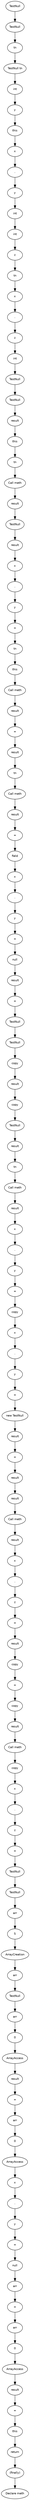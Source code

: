 digraph meth {
  129 [
    label = "=",
    fontname = Helvetica,
    fontsize = 10
  ];
  127 [
    label = 5,
    fontname = Helvetica,
    fontsize = 10
  ];
  123 [
    label = ArrayCreation,
    fontname = Helvetica,
    fontsize = 10
  ];
  122 [
    label = arr,
    fontname = Helvetica,
    fontsize = 10
  ];
  121 [
    label = arr,
    fontname = Helvetica,
    fontsize = 10
  ];
  120 [
    label = TestNull,
    fontname = Helvetica,
    fontsize = 10
  ];
  58 [
    label = x,
    fontname = Helvetica,
    fontsize = 10
  ];
  57 [
    label = field,
    fontname = Helvetica,
    fontsize = 10
  ];
  56 [
    label = ".",
    fontname = Helvetica,
    fontsize = 10
  ];
  55 [
    label = y,
    fontname = Helvetica,
    fontsize = 10
  ];
  54 [
    label = "=",
    fontname = Helvetica,
    fontsize = 10
  ];
  52 [
    label = tn,
    fontname = Helvetica,
    fontsize = 10
  ];
  50 [
    label = result,
    fontname = Helvetica,
    fontsize = 10
  ];
  119 [
    label = TestNull,
    fontname = Helvetica,
    fontsize = 10
  ];
  118 [
    label = TestNull,
    fontname = Helvetica,
    fontsize = 10
  ];
  117 [
    label = x,
    fontname = Helvetica,
    fontsize = 10
  ];
  116 [
    label = copy,
    fontname = Helvetica,
    fontsize = 10
  ];
  115 [
    label = ".",
    fontname = Helvetica,
    fontsize = 10
  ];
  114 [
    label = z,
    fontname = Helvetica,
    fontsize = 10
  ];
  113 [
    label = "=",
    fontname = Helvetica,
    fontsize = 10
  ];
  111 [
    label = result,
    fontname = Helvetica,
    fontsize = 10
  ];
  49 [
    label = "Call meth",
    fontname = Helvetica,
    fontsize = 10
  ];
  48 [
    label = result,
    fontname = Helvetica,
    fontsize = 10
  ];
  47 [
    label = "=",
    fontname = Helvetica,
    fontsize = 10
  ];
  45 [
    label = this,
    fontname = Helvetica,
    fontsize = 10
  ];
  43 [
    label = tn,
    fontname = Helvetica,
    fontsize = 10
  ];
  42 [
    label = "Call meth",
    fontname = Helvetica,
    fontsize = 10
  ];
  41 [
    label = result,
    fontname = Helvetica,
    fontsize = 10
  ];
  40 [
    label = "=",
    fontname = Helvetica,
    fontsize = 10
  ];
  109 [
    label = copy,
    fontname = Helvetica,
    fontsize = 10
  ];
  108 [
    label = "Call meth",
    fontname = Helvetica,
    fontsize = 10
  ];
  106 [
    label = result,
    fontname = Helvetica,
    fontsize = 10
  ];
  105 [
    label = copy,
    fontname = Helvetica,
    fontsize = 10
  ];
  104 [
    label = "=",
    fontname = Helvetica,
    fontsize = 10
  ];
  102 [
    label = x,
    fontname = Helvetica,
    fontsize = 10
  ];
  101 [
    label = result,
    fontname = Helvetica,
    fontsize = 10
  ];
  100 [
    label = ".",
    fontname = Helvetica,
    fontsize = 10
  ];
  38 [
    label = x,
    fontname = Helvetica,
    fontsize = 10
  ];
  37 [
    label = result,
    fontname = Helvetica,
    fontsize = 10
  ];
  36 [
    label = ".",
    fontname = Helvetica,
    fontsize = 10
  ];
  35 [
    label = y,
    fontname = Helvetica,
    fontsize = 10
  ];
  99 [
    label = z,
    fontname = Helvetica,
    fontsize = 10
  ];
  34 [
    label = "=",
    fontname = Helvetica,
    fontsize = 10
  ];
  98 [
    label = "=",
    fontname = Helvetica,
    fontsize = 10
  ];
  32 [
    label = tn,
    fontname = Helvetica,
    fontsize = 10
  ];
  96 [
    label = result,
    fontname = Helvetica,
    fontsize = 10
  ];
  30 [
    label = this,
    fontname = Helvetica,
    fontsize = 10
  ];
  94 [
    label = result,
    fontname = Helvetica,
    fontsize = 10
  ];
  93 [
    label = "Call meth",
    fontname = Helvetica,
    fontsize = 10
  ];
  29 [
    label = "Call meth",
    fontname = Helvetica,
    fontsize = 10
  ];
  153 [
    label = this,
    fontname = Helvetica,
    fontsize = 10
  ];
  28 [
    label = result,
    fontname = Helvetica,
    fontsize = 10
  ];
  152 [
    label = return,
    fontname = Helvetica,
    fontsize = 10
  ];
  27 [
    label = result,
    fontname = Helvetica,
    fontsize = 10
  ];
  151 [
    label = 0,
    fontname = Helvetica,
    fontsize = 10
  ];
  26 [
    label = TestNull,
    fontname = Helvetica,
    fontsize = 10
  ];
  150 [
    label = arr,
    fontname = Helvetica,
    fontsize = 10
  ];
  25 [
    label = TestNull,
    fontname = Helvetica,
    fontsize = 10
  ];
  24 [
    label = TestNull,
    fontname = Helvetica,
    fontsize = 10
  ];
  89 [
    label = "new TestNull",
    fontname = Helvetica,
    fontsize = 10
  ];
  23 [
    label = x,
    fontname = Helvetica,
    fontsize = 10
  ];
  88 [
    label = result,
    fontname = Helvetica,
    fontsize = 10
  ];
  22 [
    label = tn,
    fontname = Helvetica,
    fontsize = 10
  ];
  87 [
    label = "=",
    fontname = Helvetica,
    fontsize = 10
  ];
  21 [
    label = ".",
    fontname = Helvetica,
    fontsize = 10
  ];
  20 [
    label = z,
    fontname = Helvetica,
    fontsize = 10
  ];
  85 [
    label = x,
    fontname = Helvetica,
    fontsize = 10
  ];
  84 [
    label = copy,
    fontname = Helvetica,
    fontsize = 10
  ];
  83 [
    label = ".",
    fontname = Helvetica,
    fontsize = 10
  ];
  82 [
    label = y,
    fontname = Helvetica,
    fontsize = 10
  ];
  81 [
    label = "=",
    fontname = Helvetica,
    fontsize = 10
  ];
  8 [
    label = tn,
    fontname = Helvetica,
    fontsize = 10
  ];
  7 [
    label = TestNull,
    fontname = Helvetica,
    fontsize = 10
  ];
  6 [
    label = TestNull,
    fontname = Helvetica,
    fontsize = 10
  ];
  149 [
    label = ArrayAccess,
    fontname = Helvetica,
    fontsize = 10
  ];
  5 [
    label = "TestNull tn",
    fontname = Helvetica,
    fontsize = 10
  ];
  148 [
    label = result,
    fontname = Helvetica,
    fontsize = 10
  ];
  147 [
    label = "=",
    fontname = Helvetica,
    fontsize = 10
  ];
  1 [
    label = "(finally)",
    fontname = Helvetica,
    fontsize = 10
  ];
  145 [
    label = null,
    fontname = Helvetica,
    fontsize = 10
  ];
  0 [
    label = "Declare meth",
    fontname = Helvetica,
    fontsize = 10
  ];
  144 [
    label = arr,
    fontname = Helvetica,
    fontsize = 10
  ];
  19 [
    label = z,
    fontname = Helvetica,
    fontsize = 10
  ];
  143 [
    label = "=",
    fontname = Helvetica,
    fontsize = 10
  ];
  18 [
    label = int,
    fontname = Helvetica,
    fontsize = 10
  ];
  17 [
    label = int,
    fontname = Helvetica,
    fontsize = 10
  ];
  141 [
    label = x,
    fontname = Helvetica,
    fontsize = 10
  ];
  16 [
    label = x,
    fontname = Helvetica,
    fontsize = 10
  ];
  140 [
    label = 0,
    fontname = Helvetica,
    fontsize = 10
  ];
  15 [
    label = this,
    fontname = Helvetica,
    fontsize = 10
  ];
  14 [
    label = ".",
    fontname = Helvetica,
    fontsize = 10
  ];
  79 [
    label = x,
    fontname = Helvetica,
    fontsize = 10
  ];
  13 [
    label = y,
    fontname = Helvetica,
    fontsize = 10
  ];
  78 [
    label = result,
    fontname = Helvetica,
    fontsize = 10
  ];
  12 [
    label = y,
    fontname = Helvetica,
    fontsize = 10
  ];
  77 [
    label = ".",
    fontname = Helvetica,
    fontsize = 10
  ];
  11 [
    label = int,
    fontname = Helvetica,
    fontsize = 10
  ];
  76 [
    label = y,
    fontname = Helvetica,
    fontsize = 10
  ];
  10 [
    label = int,
    fontname = Helvetica,
    fontsize = 10
  ];
  75 [
    label = "=",
    fontname = Helvetica,
    fontsize = 10
  ];
  73 [
    label = tn,
    fontname = Helvetica,
    fontsize = 10
  ];
  71 [
    label = result,
    fontname = Helvetica,
    fontsize = 10
  ];
  70 [
    label = "Call meth",
    fontname = Helvetica,
    fontsize = 10
  ];
  139 [
    label = arr,
    fontname = Helvetica,
    fontsize = 10
  ];
  138 [
    label = ArrayAccess,
    fontname = Helvetica,
    fontsize = 10
  ];
  137 [
    label = ".",
    fontname = Helvetica,
    fontsize = 10
  ];
  136 [
    label = y,
    fontname = Helvetica,
    fontsize = 10
  ];
  135 [
    label = "=",
    fontname = Helvetica,
    fontsize = 10
  ];
  133 [
    label = 0,
    fontname = Helvetica,
    fontsize = 10
  ];
  132 [
    label = arr,
    fontname = Helvetica,
    fontsize = 10
  ];
  131 [
    label = ArrayAccess,
    fontname = Helvetica,
    fontsize = 10
  ];
  130 [
    label = result,
    fontname = Helvetica,
    fontsize = 10
  ];
  68 [
    label = result,
    fontname = Helvetica,
    fontsize = 10
  ];
  67 [
    label = copy,
    fontname = Helvetica,
    fontsize = 10
  ];
  66 [
    label = copy,
    fontname = Helvetica,
    fontsize = 10
  ];
  65 [
    label = TestNull,
    fontname = Helvetica,
    fontsize = 10
  ];
  64 [
    label = TestNull,
    fontname = Helvetica,
    fontsize = 10
  ];
  63 [
    label = TestNull,
    fontname = Helvetica,
    fontsize = 10
  ];
  62 [
    label = null,
    fontname = Helvetica,
    fontsize = 10
  ];
  61 [
    label = result,
    fontname = Helvetica,
    fontsize = 10
  ];
  60 [
    label = "=",
    fontname = Helvetica,
    fontsize = 10
  ];
  52 -> 49 [
    label = ""
  ];
  58 -> 56 [
    label = ""
  ];
  136 -> 135 [
    label = ""
  ];
  93 -> 101 [
    label = ""
  ];
  42 -> 41 [
    label = ""
  ];
  17 -> 26 [
    label = ""
  ];
  147 -> 153 [
    label = ""
  ];
  22 -> 23 [
    label = ""
  ];
  150 -> 151 [
    label = ""
  ];
  145 -> 144 [
    label = ""
  ];
  55 -> 54 [
    label = ""
  ];
  102 -> 100 [
    label = ""
  ];
  40 -> 50 [
    label = ""
  ];
  141 -> 137 [
    label = ""
  ];
  94 -> 96 [
    label = ""
  ];
  43 -> 45 [
    label = ""
  ];
  129 -> 139 [
    label = ""
  ];
  78 -> 79 [
    label = ""
  ];
  18 -> 20 [
    label = ""
  ];
  144 -> 143 [
    label = ""
  ];
  63 -> 71 [
    label = ""
  ];
  140 -> 138 [
    label = ""
  ];
  73 -> 70 [
    label = ""
  ];
  117 -> 115 [
    label = ""
  ];
  109 -> 111 [
    label = ""
  ];
  68 -> 66 [
    label = ""
  ];
  114 -> 113 [
    label = ""
  ];
  108 -> 116 [
    label = ""
  ];
  105 -> 104 [
    label = ""
  ];
  64 -> 67 [
    label = ""
  ];
  57 -> 58 [
    label = ""
  ];
  15 -> 16 [
    label = ""
  ];
  89 -> 88 [
    label = ""
  ];
  36 -> 35 [
    label = ""
  ];
  133 -> 131 [
    label = ""
  ];
  8 -> 5 [
    label = ""
  ];
  85 -> 83 [
    label = ""
  ];
  27 -> 24 [
    label = ""
  ];
  123 -> 121 [
    label = ""
  ];
  77 -> 76 [
    label = ""
  ];
  14 -> 12 [
    label = ""
  ];
  28 -> 30 [
    label = ""
  ];
  11 -> 13 [
    label = ""
  ];
  82 -> 81 [
    label = ""
  ];
  37 -> 38 [
    label = ""
  ];
  7 -> 6 [
    label = ""
  ];
  118 -> 132 [
    label = ""
  ];
  75 -> 84 [
    label = ""
  ];
  122 -> 127 [
    label = ""
  ];
  32 -> 29 [
    label = ""
  ];
  26 -> 25 [
    label = ""
  ];
  65 -> 64 [
    label = ""
  ];
  106 -> 105 [
    label = ""
  ];
  54 -> 62 [
    label = ""
  ];
  100 -> 99 [
    label = ""
  ];
  120 -> 119 [
    label = ""
  ];
  50 -> 52 [
    label = ""
  ];
  1 -> 0 [
    label = ""
  ];
  45 -> 42 [
    label = ""
  ];
  148 -> 147 [
    label = ""
  ];
  19 -> 17 [
    label = ""
  ];
  61 -> 60 [
    label = ""
  ];
  98 -> 106 [
    label = ""
  ];
  49 -> 48 [
    label = ""
  ];
  20 -> 22 [
    label = ""
  ];
  56 -> 55 [
    label = ""
  ];
  135 -> 145 [
    label = ""
  ];
  143 -> 150 [
    label = ""
  ];
  101 -> 102 [
    label = ""
  ];
  41 -> 40 [
    label = ""
  ];
  87 -> 94 [
    label = ""
  ];
  138 -> 141 [
    label = ""
  ];
  34 -> 43 [
    label = ""
  ];
  153 -> 152 [
    label = ""
  ];
  130 -> 129 [
    label = ""
  ];
  23 -> 21 [
    label = ""
  ];
  151 -> 149 [
    label = ""
  ];
  10 -> 18 [
    label = ""
  ];
  137 -> 136 [
    label = ""
  ];
  96 -> 93 [
    label = ""
  ];
  139 -> 140 [
    label = ""
  ];
  79 -> 77 [
    label = ""
  ];
  113 -> 120 [
    label = ""
  ];
  71 -> 73 [
    label = ""
  ];
  116 -> 117 [
    label = ""
  ];
  67 -> 68 [
    label = ""
  ];
  70 -> 78 [
    label = ""
  ];
  115 -> 114 [
    label = ""
  ];
  111 -> 108 [
    label = ""
  ];
  66 -> 63 [
    label = ""
  ];
  47 -> 57 [
    label = ""
  ];
  12 -> 10 [
    label = ""
  ];
  81 -> 89 [
    label = ""
  ];
  104 -> 109 [
    label = ""
  ];
  38 -> 36 [
    label = ""
  ];
  84 -> 85 [
    label = ""
  ];
  29 -> 27 [
    label = ""
  ];
  16 -> 14 [
    label = ""
  ];
  88 -> 87 [
    label = ""
  ];
  35 -> 34 [
    label = ""
  ];
  131 -> 130 [
    label = ""
  ];
  5 -> 11 [
    label = ""
  ];
  83 -> 82 [
    label = ""
  ];
  24 -> 37 [
    label = ""
  ];
  121 -> 118 [
    label = ""
  ];
  76 -> 75 [
    label = ""
  ];
  119 -> 122 [
    label = ""
  ];
  30 -> 32 [
    label = ""
  ];
  13 -> 15 [
    label = ""
  ];
  60 -> 65 [
    label = ""
  ];
  132 -> 133 [
    label = ""
  ];
  6 -> 8 [
    label = ""
  ];
  48 -> 47 [
    label = ""
  ];
  127 -> 123 [
    label = ""
  ];
  25 -> 28 [
    label = ""
  ];
  152 -> 1 [
    label = ""
  ];
  21 -> 19 [
    label = ""
  ];
  149 -> 148 [
    label = ""
  ];
  62 -> 61 [
    label = ""
  ];
  99 -> 98 [
    label = ""
  ];
}
